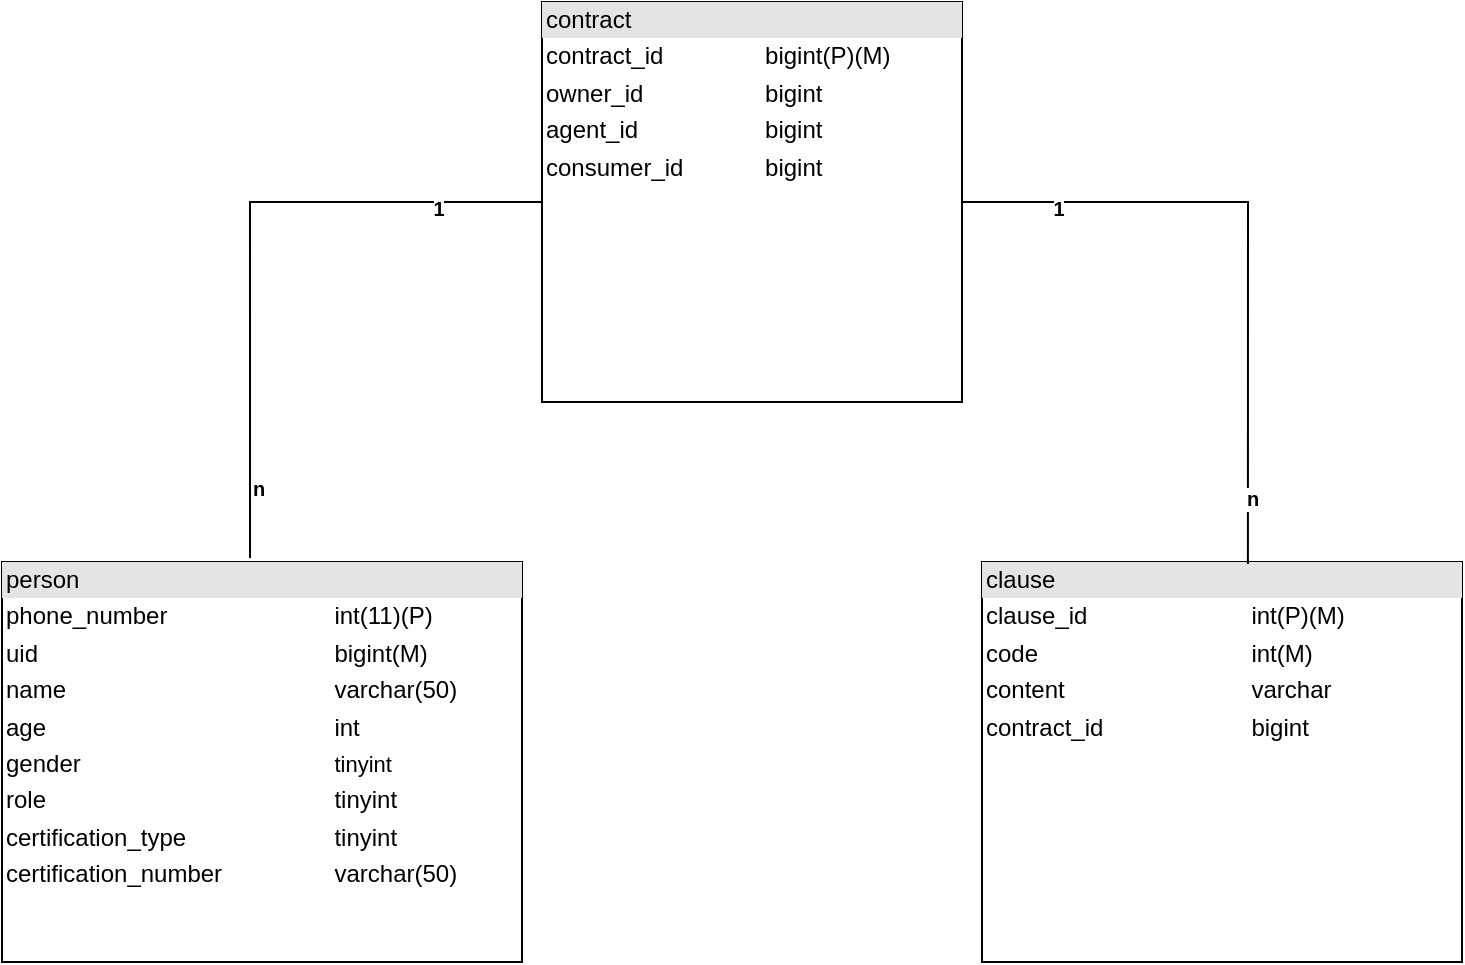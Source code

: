 <mxfile version="16.0.0" type="github">
  <diagram id="ITH11-12RkEmcP-Optly" name="Page-1">
    <mxGraphModel dx="1422" dy="738" grid="1" gridSize="10" guides="1" tooltips="1" connect="1" arrows="1" fold="1" page="1" pageScale="1" pageWidth="827" pageHeight="1169" math="0" shadow="0">
      <root>
        <mxCell id="0" />
        <mxCell id="1" parent="0" />
        <mxCell id="SftmSDp6rSwqe2NTUx_F-18" value="&lt;div style=&quot;box-sizing: border-box ; width: 100% ; background: rgb(228 , 228 , 228) ; padding: 2px&quot;&gt;&lt;font style=&quot;font-size: 12px&quot;&gt;person&lt;/font&gt;&lt;/div&gt;&lt;table style=&quot;width: 100%&quot; cellpadding=&quot;2&quot; cellspacing=&quot;0&quot;&gt;&lt;tbody style=&quot;font-size: 11px&quot;&gt;&lt;tr style=&quot;font-size: 11px&quot;&gt;&lt;td style=&quot;font-size: 11px&quot;&gt;&lt;font style=&quot;font-size: 12px&quot;&gt;phone_number&lt;/font&gt;&lt;/td&gt;&lt;td style=&quot;font-size: 11px&quot;&gt;&lt;font style=&quot;font-size: 12px&quot;&gt;int(11)(P)&lt;/font&gt;&lt;/td&gt;&lt;/tr&gt;&lt;tr style=&quot;font-size: 11px&quot;&gt;&lt;td style=&quot;font-size: 11px&quot;&gt;&lt;font style=&quot;font-size: 12px&quot;&gt;uid&lt;/font&gt;&lt;/td&gt;&lt;td style=&quot;font-size: 11px&quot;&gt;&lt;font style=&quot;font-size: 12px&quot;&gt;bigint(M)&lt;/font&gt;&lt;/td&gt;&lt;/tr&gt;&lt;tr style=&quot;font-size: 11px&quot;&gt;&lt;td style=&quot;font-size: 11px&quot;&gt;&lt;font style=&quot;font-size: 12px&quot;&gt;name&lt;/font&gt;&lt;/td&gt;&lt;td style=&quot;font-size: 11px&quot;&gt;&lt;font style=&quot;font-size: 12px&quot;&gt;varchar(50)&lt;/font&gt;&lt;/td&gt;&lt;/tr&gt;&lt;tr style=&quot;font-size: 11px&quot;&gt;&lt;td style=&quot;font-size: 11px&quot;&gt;&lt;font style=&quot;font-size: 12px&quot;&gt;age&lt;/font&gt;&lt;/td&gt;&lt;td style=&quot;font-size: 11px&quot;&gt;&lt;font style=&quot;font-size: 12px&quot;&gt;int&lt;br&gt;&lt;/font&gt;&lt;/td&gt;&lt;/tr&gt;&lt;tr style=&quot;font-size: 11px&quot;&gt;&lt;td style=&quot;font-size: 11px&quot;&gt;&lt;font style=&quot;font-size: 12px&quot;&gt;gender&lt;/font&gt;&lt;/td&gt;&lt;td&gt;tinyint&lt;/td&gt;&lt;/tr&gt;&lt;tr style=&quot;font-size: 11px&quot;&gt;&lt;td style=&quot;font-size: 11px&quot;&gt;&lt;font style=&quot;font-size: 12px&quot;&gt;role&lt;/font&gt;&lt;/td&gt;&lt;td style=&quot;font-size: 11px&quot;&gt;&lt;font style=&quot;font-size: 12px&quot;&gt;tinyint&lt;br&gt;&lt;/font&gt;&lt;/td&gt;&lt;/tr&gt;&lt;tr style=&quot;font-size: 11px&quot;&gt;&lt;td style=&quot;font-size: 11px&quot;&gt;&lt;font style=&quot;font-size: 12px&quot;&gt;certification_type&lt;/font&gt;&lt;/td&gt;&lt;td style=&quot;font-size: 11px&quot;&gt;&lt;font style=&quot;font-size: 12px&quot;&gt;tinyint&lt;/font&gt;&lt;/td&gt;&lt;/tr&gt;&lt;tr style=&quot;font-size: 11px&quot;&gt;&lt;td style=&quot;font-size: 11px&quot;&gt;&lt;font style=&quot;font-size: 12px&quot;&gt;certification_number&lt;/font&gt;&lt;/td&gt;&lt;td style=&quot;font-size: 11px&quot;&gt;&lt;font style=&quot;font-size: 12px&quot;&gt;varchar(50)&lt;/font&gt;&lt;/td&gt;&lt;/tr&gt;&lt;/tbody&gt;&lt;/table&gt;" style="verticalAlign=top;align=left;overflow=fill;html=1;" vertex="1" parent="1">
          <mxGeometry x="50" y="380" width="260" height="200" as="geometry" />
        </mxCell>
        <mxCell id="SftmSDp6rSwqe2NTUx_F-19" value="&lt;div style=&quot;box-sizing: border-box ; width: 100% ; background: #e4e4e4 ; padding: 2px&quot;&gt;clause&lt;/div&gt;&lt;table style=&quot;width: 100% ; font-size: 1em&quot; cellpadding=&quot;2&quot; cellspacing=&quot;0&quot;&gt;&lt;tbody&gt;&lt;tr&gt;&lt;td&gt;clause_id&lt;/td&gt;&lt;td&gt;int(P)(M)&lt;/td&gt;&lt;/tr&gt;&lt;tr&gt;&lt;td&gt;code&lt;/td&gt;&lt;td&gt;int(M)&lt;/td&gt;&lt;/tr&gt;&lt;tr&gt;&lt;td&gt;content&lt;/td&gt;&lt;td&gt;varchar&lt;/td&gt;&lt;/tr&gt;&lt;tr&gt;&lt;td&gt;contract_id&lt;/td&gt;&lt;td&gt;bigint&lt;/td&gt;&lt;/tr&gt;&lt;/tbody&gt;&lt;/table&gt;" style="verticalAlign=top;align=left;overflow=fill;html=1;" vertex="1" parent="1">
          <mxGeometry x="540" y="380" width="240" height="200" as="geometry" />
        </mxCell>
        <mxCell id="SftmSDp6rSwqe2NTUx_F-21" style="edgeStyle=orthogonalEdgeStyle;rounded=0;orthogonalLoop=1;jettySize=auto;html=1;entryX=0.477;entryY=-0.01;entryDx=0;entryDy=0;entryPerimeter=0;fontSize=7;endArrow=none;endFill=0;" edge="1" parent="1" source="SftmSDp6rSwqe2NTUx_F-20" target="SftmSDp6rSwqe2NTUx_F-18">
          <mxGeometry relative="1" as="geometry" />
        </mxCell>
        <mxCell id="SftmSDp6rSwqe2NTUx_F-23" value="1" style="edgeLabel;html=1;align=center;verticalAlign=middle;resizable=0;points=[];fontSize=10;fontStyle=1" vertex="1" connectable="0" parent="SftmSDp6rSwqe2NTUx_F-21">
          <mxGeometry x="-0.679" y="3" relative="1" as="geometry">
            <mxPoint as="offset" />
          </mxGeometry>
        </mxCell>
        <mxCell id="SftmSDp6rSwqe2NTUx_F-24" value="n" style="edgeLabel;html=1;align=center;verticalAlign=middle;resizable=0;points=[];fontSize=10;fontStyle=1" vertex="1" connectable="0" parent="SftmSDp6rSwqe2NTUx_F-21">
          <mxGeometry x="0.784" y="4" relative="1" as="geometry">
            <mxPoint as="offset" />
          </mxGeometry>
        </mxCell>
        <mxCell id="SftmSDp6rSwqe2NTUx_F-22" style="edgeStyle=orthogonalEdgeStyle;rounded=0;orthogonalLoop=1;jettySize=auto;html=1;exitX=1;exitY=0.5;exitDx=0;exitDy=0;entryX=0.554;entryY=0.005;entryDx=0;entryDy=0;entryPerimeter=0;fontSize=7;endArrow=none;endFill=0;" edge="1" parent="1" source="SftmSDp6rSwqe2NTUx_F-20" target="SftmSDp6rSwqe2NTUx_F-19">
          <mxGeometry relative="1" as="geometry" />
        </mxCell>
        <mxCell id="SftmSDp6rSwqe2NTUx_F-25" value="1" style="edgeLabel;html=1;align=center;verticalAlign=middle;resizable=0;points=[];fontSize=10;fontStyle=1" vertex="1" connectable="0" parent="SftmSDp6rSwqe2NTUx_F-22">
          <mxGeometry x="-0.707" y="-3" relative="1" as="geometry">
            <mxPoint as="offset" />
          </mxGeometry>
        </mxCell>
        <mxCell id="SftmSDp6rSwqe2NTUx_F-26" value="n" style="edgeLabel;html=1;align=center;verticalAlign=middle;resizable=0;points=[];fontSize=10;fontStyle=1" vertex="1" connectable="0" parent="SftmSDp6rSwqe2NTUx_F-22">
          <mxGeometry x="0.796" y="2" relative="1" as="geometry">
            <mxPoint as="offset" />
          </mxGeometry>
        </mxCell>
        <mxCell id="SftmSDp6rSwqe2NTUx_F-20" value="&lt;div style=&quot;box-sizing: border-box ; width: 100% ; background: #e4e4e4 ; padding: 2px&quot;&gt;contract&lt;/div&gt;&lt;table style=&quot;width: 100% ; font-size: 1em&quot; cellpadding=&quot;2&quot; cellspacing=&quot;0&quot;&gt;&lt;tbody&gt;&lt;tr&gt;&lt;td&gt;contract_id&lt;/td&gt;&lt;td&gt;bigint(P)(M)&lt;/td&gt;&lt;/tr&gt;&lt;tr&gt;&lt;td&gt;owner_id&lt;/td&gt;&lt;td&gt;bigint&lt;br&gt;&lt;/td&gt;&lt;/tr&gt;&lt;tr&gt;&lt;td&gt;agent_id&lt;/td&gt;&lt;td&gt;bigint&lt;/td&gt;&lt;/tr&gt;&lt;tr&gt;&lt;td&gt;consumer_id&lt;/td&gt;&lt;td&gt;bigint&lt;/td&gt;&lt;/tr&gt;&lt;/tbody&gt;&lt;/table&gt;" style="verticalAlign=top;align=left;overflow=fill;html=1;" vertex="1" parent="1">
          <mxGeometry x="320" y="100" width="210" height="200" as="geometry" />
        </mxCell>
      </root>
    </mxGraphModel>
  </diagram>
</mxfile>
